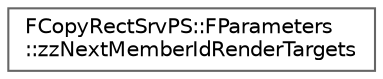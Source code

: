 digraph "Graphical Class Hierarchy"
{
 // INTERACTIVE_SVG=YES
 // LATEX_PDF_SIZE
  bgcolor="transparent";
  edge [fontname=Helvetica,fontsize=10,labelfontname=Helvetica,labelfontsize=10];
  node [fontname=Helvetica,fontsize=10,shape=box,height=0.2,width=0.4];
  rankdir="LR";
  Node0 [id="Node000000",label="FCopyRectSrvPS::FParameters\l::zzNextMemberIdRenderTargets",height=0.2,width=0.4,color="grey40", fillcolor="white", style="filled",URL="$d1/dbe/structFCopyRectSrvPS_1_1FParameters_1_1zzNextMemberIdRenderTargets.html",tooltip=" "];
}

